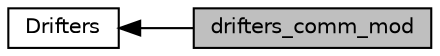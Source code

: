 digraph "drifters_comm_mod"
{
  edge [fontname="Helvetica",fontsize="10",labelfontname="Helvetica",labelfontsize="10"];
  node [fontname="Helvetica",fontsize="10",shape=box];
  rankdir=LR;
  Node1 [label="drifters_comm_mod",height=0.2,width=0.4,color="black", fillcolor="grey75", style="filled", fontcolor="black",tooltip="Routines and types to update drifter positions across processor domains."];
  Node2 [label="Drifters",height=0.2,width=0.4,color="black", fillcolor="white", style="filled",URL="$group__drifters.html",tooltip="Modules and associated files in the drifters directory."];
  Node2->Node1 [shape=plaintext, dir="back", style="solid"];
}
